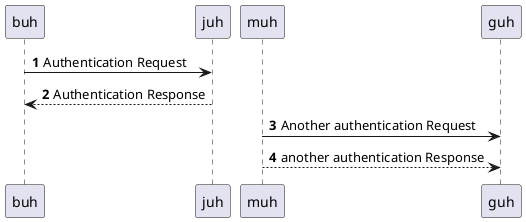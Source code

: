 @startuml
'https://plantuml.com/sequence-diagram

autonumber

buh -> juh: Authentication Request
juh --> buh: Authentication Response

muh -> guh: Another authentication Request
guh <-- muh: another authentication Response
@enduml